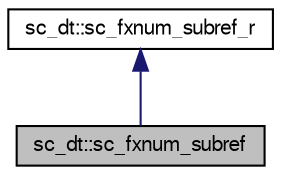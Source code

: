 digraph "sc_dt::sc_fxnum_subref"
{
  edge [fontname="FreeSans",fontsize="10",labelfontname="FreeSans",labelfontsize="10"];
  node [fontname="FreeSans",fontsize="10",shape=record];
  Node0 [label="sc_dt::sc_fxnum_subref",height=0.2,width=0.4,color="black", fillcolor="grey75", style="filled", fontcolor="black"];
  Node1 -> Node0 [dir="back",color="midnightblue",fontsize="10",style="solid",fontname="FreeSans"];
  Node1 [label="sc_dt::sc_fxnum_subref_r",height=0.2,width=0.4,color="black", fillcolor="white", style="filled",URL="$a01544.html"];
}
